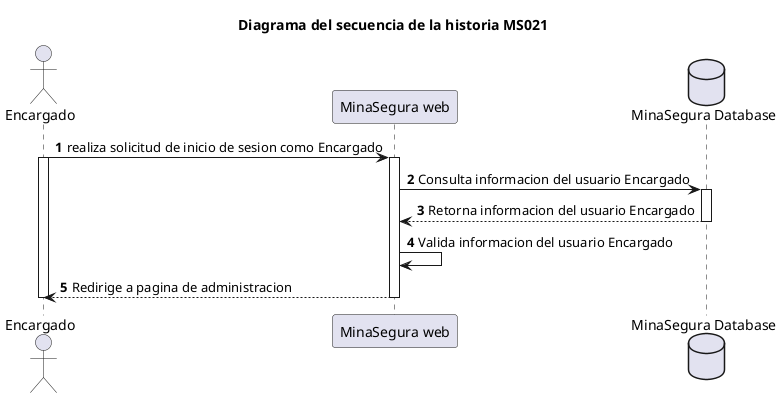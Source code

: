 @startuml hu1_sequence
autonumber

title Diagrama del secuencia de la historia MS021

actor Encargado
participant "MinaSegura web"
Database "MinaSegura Database"

Encargado->"MinaSegura web": realiza solicitud de inicio de sesion como Encargado
activate Encargado
activate "MinaSegura web"

"MinaSegura web"->"MinaSegura Database": Consulta informacion del usuario Encargado
activate "MinaSegura Database"

"MinaSegura Database" --> "MinaSegura web": Retorna informacion del usuario Encargado
deactivate "MinaSegura Database"
"MinaSegura web"->"MinaSegura web": Valida informacion del usuario Encargado


"MinaSegura web" --> Encargado: Redirige a pagina de administracion
deactivate "MinaSegura web"

deactivate Encargado


@enduml
